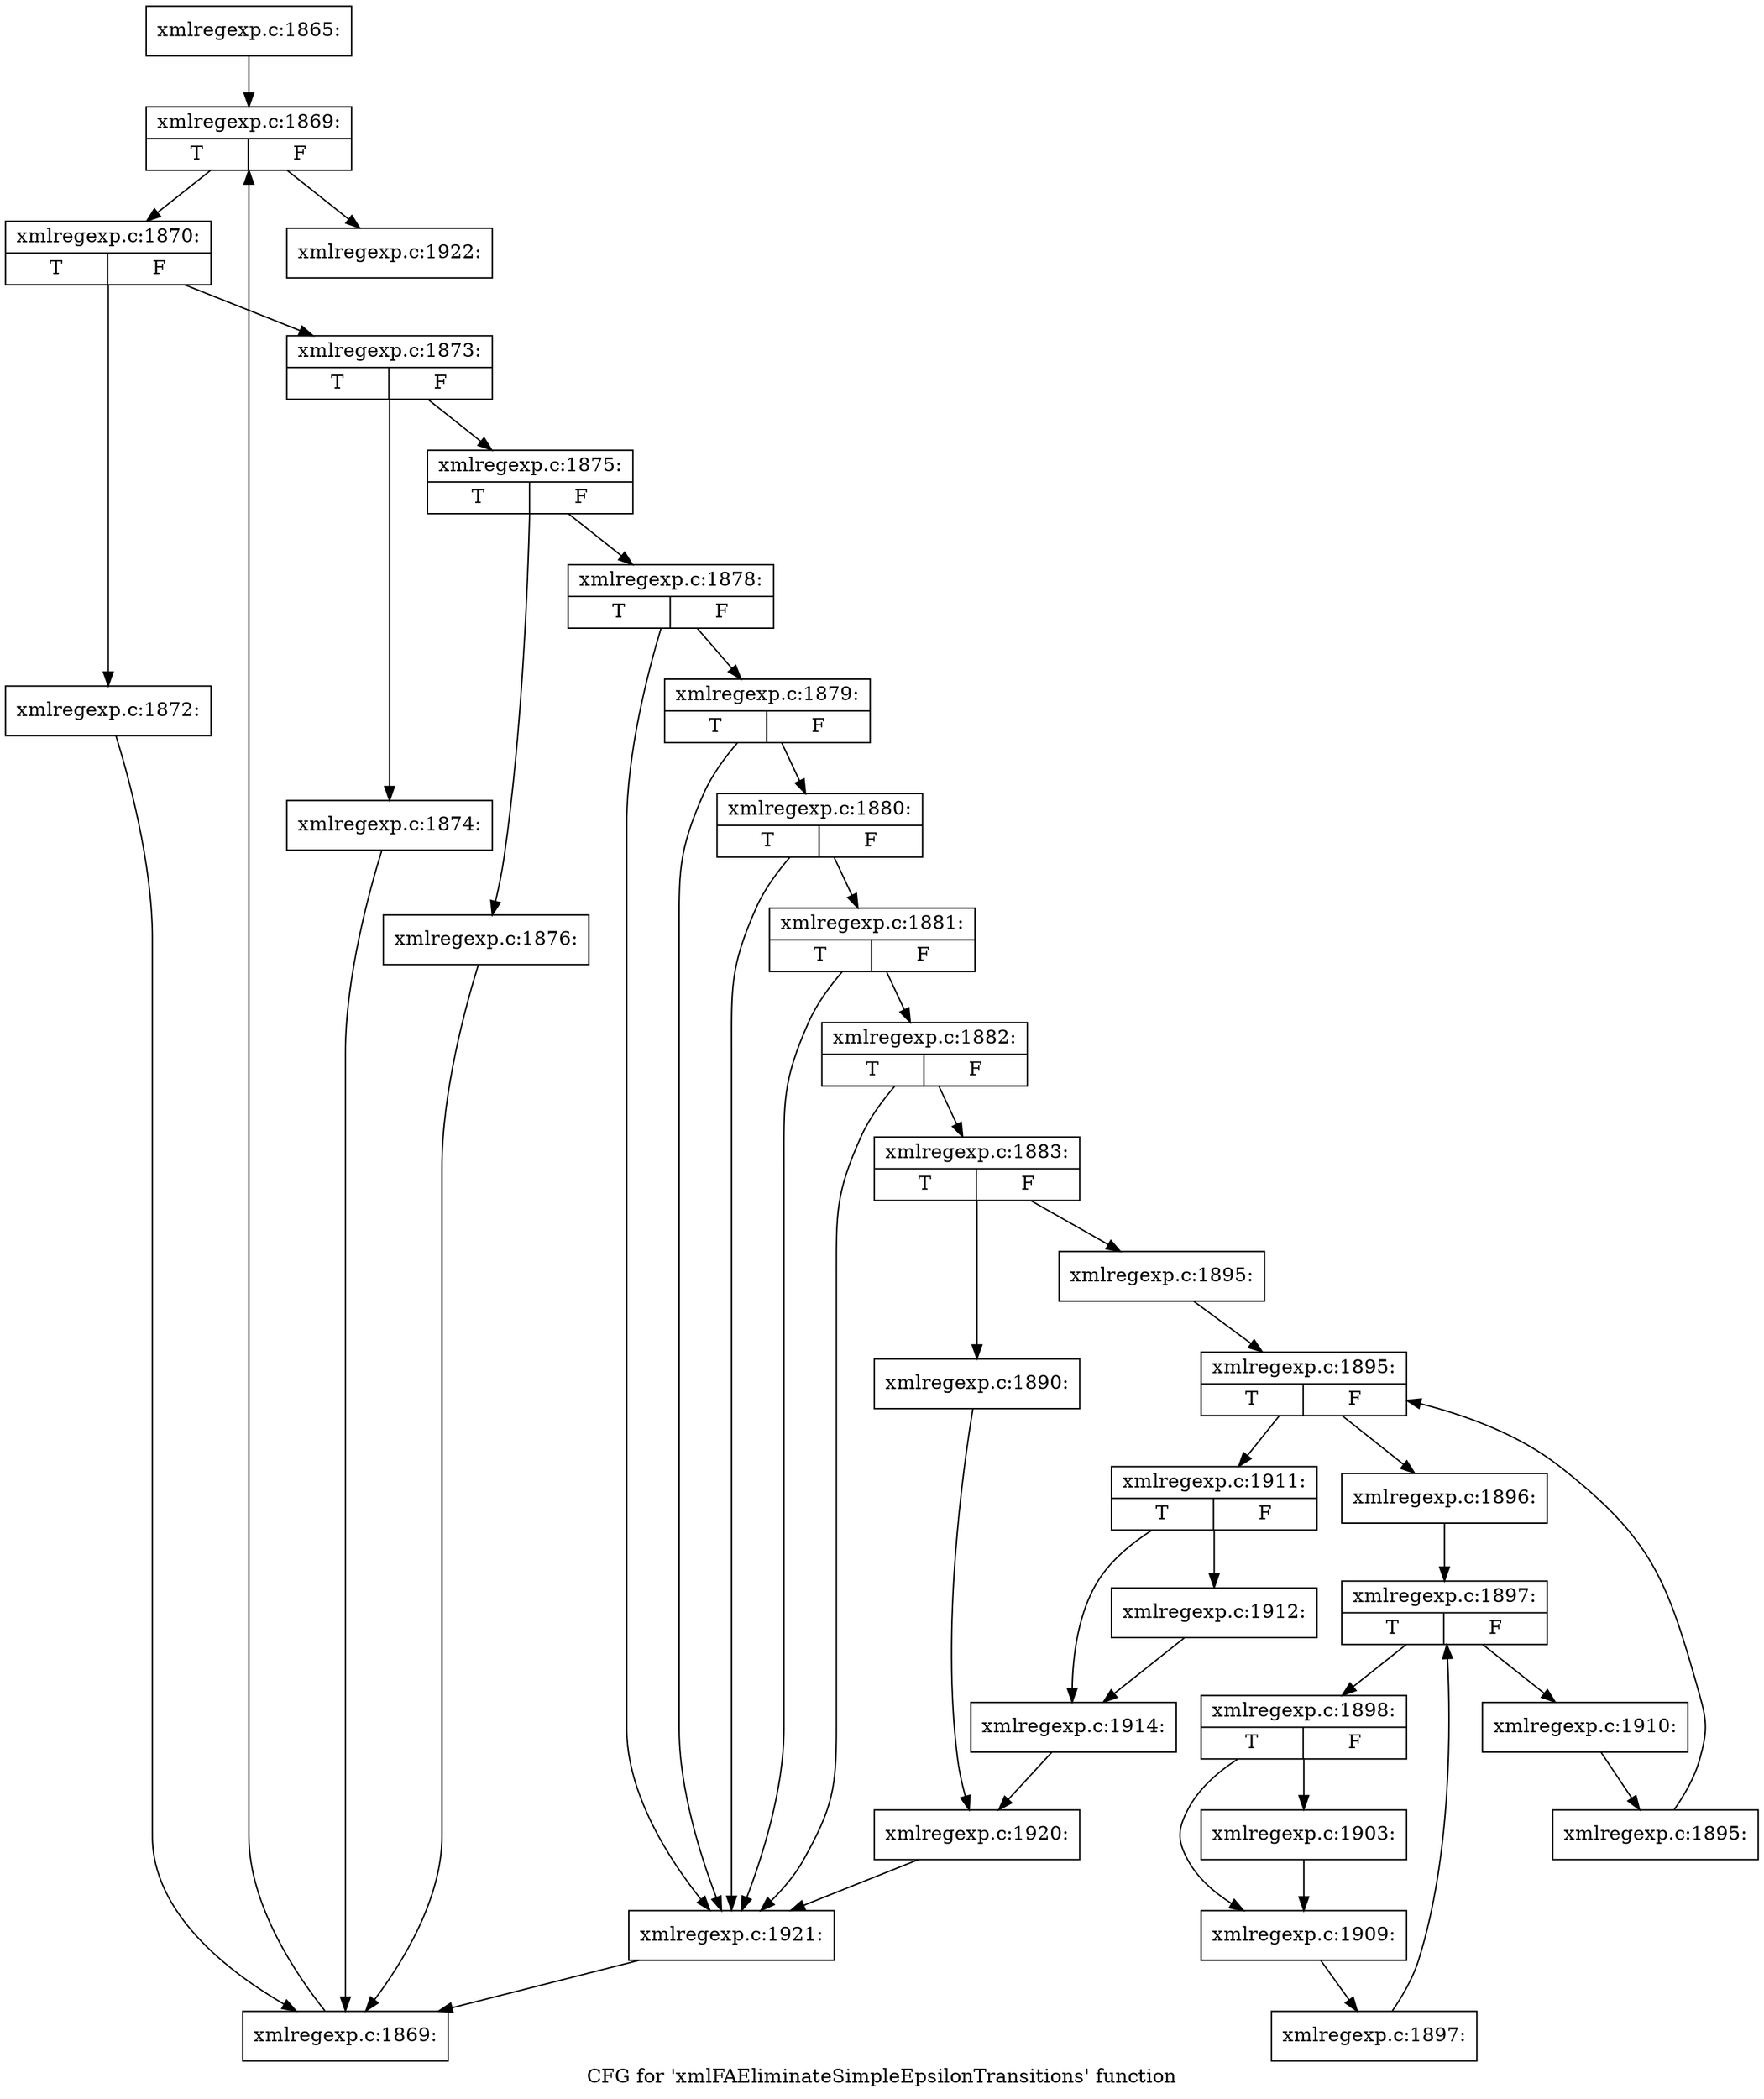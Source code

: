 digraph "CFG for 'xmlFAEliminateSimpleEpsilonTransitions' function" {
	label="CFG for 'xmlFAEliminateSimpleEpsilonTransitions' function";

	Node0x4350450 [shape=record,label="{xmlregexp.c:1865:}"];
	Node0x4350450 -> Node0x436abb0;
	Node0x436abb0 [shape=record,label="{xmlregexp.c:1869:|{<s0>T|<s1>F}}"];
	Node0x436abb0 -> Node0x436ae90;
	Node0x436abb0 -> Node0x436aa10;
	Node0x436ae90 [shape=record,label="{xmlregexp.c:1870:|{<s0>T|<s1>F}}"];
	Node0x436ae90 -> Node0x436b700;
	Node0x436ae90 -> Node0x436b750;
	Node0x436b700 [shape=record,label="{xmlregexp.c:1872:}"];
	Node0x436b700 -> Node0x436ae00;
	Node0x436b750 [shape=record,label="{xmlregexp.c:1873:|{<s0>T|<s1>F}}"];
	Node0x436b750 -> Node0x436bb00;
	Node0x436b750 -> Node0x436bb50;
	Node0x436bb00 [shape=record,label="{xmlregexp.c:1874:}"];
	Node0x436bb00 -> Node0x436ae00;
	Node0x436bb50 [shape=record,label="{xmlregexp.c:1875:|{<s0>T|<s1>F}}"];
	Node0x436bb50 -> Node0x436c030;
	Node0x436bb50 -> Node0x436c080;
	Node0x436c030 [shape=record,label="{xmlregexp.c:1876:}"];
	Node0x436c030 -> Node0x436ae00;
	Node0x436c080 [shape=record,label="{xmlregexp.c:1878:|{<s0>T|<s1>F}}"];
	Node0x436c080 -> Node0x436c780;
	Node0x436c080 -> Node0x436c5b0;
	Node0x436c780 [shape=record,label="{xmlregexp.c:1879:|{<s0>T|<s1>F}}"];
	Node0x436c780 -> Node0x436c700;
	Node0x436c780 -> Node0x436c5b0;
	Node0x436c700 [shape=record,label="{xmlregexp.c:1880:|{<s0>T|<s1>F}}"];
	Node0x436c700 -> Node0x436c680;
	Node0x436c700 -> Node0x436c5b0;
	Node0x436c680 [shape=record,label="{xmlregexp.c:1881:|{<s0>T|<s1>F}}"];
	Node0x436c680 -> Node0x436c600;
	Node0x436c680 -> Node0x436c5b0;
	Node0x436c600 [shape=record,label="{xmlregexp.c:1882:|{<s0>T|<s1>F}}"];
	Node0x436c600 -> Node0x436c560;
	Node0x436c600 -> Node0x436c5b0;
	Node0x436c560 [shape=record,label="{xmlregexp.c:1883:|{<s0>T|<s1>F}}"];
	Node0x436c560 -> Node0x436e7a0;
	Node0x436c560 -> Node0x436e840;
	Node0x436e7a0 [shape=record,label="{xmlregexp.c:1890:}"];
	Node0x436e7a0 -> Node0x436e7f0;
	Node0x436e840 [shape=record,label="{xmlregexp.c:1895:}"];
	Node0x436e840 -> Node0x436ef30;
	Node0x436ef30 [shape=record,label="{xmlregexp.c:1895:|{<s0>T|<s1>F}}"];
	Node0x436ef30 -> Node0x436f210;
	Node0x436ef30 -> Node0x436ed90;
	Node0x436f210 [shape=record,label="{xmlregexp.c:1896:}"];
	Node0x436f210 -> Node0x436fec0;
	Node0x436fec0 [shape=record,label="{xmlregexp.c:1897:|{<s0>T|<s1>F}}"];
	Node0x436fec0 -> Node0x43701a0;
	Node0x436fec0 -> Node0x436fd20;
	Node0x43701a0 [shape=record,label="{xmlregexp.c:1898:|{<s0>T|<s1>F}}"];
	Node0x43701a0 -> Node0x4370670;
	Node0x43701a0 -> Node0x43706c0;
	Node0x4370670 [shape=record,label="{xmlregexp.c:1903:}"];
	Node0x4370670 -> Node0x43706c0;
	Node0x43706c0 [shape=record,label="{xmlregexp.c:1909:}"];
	Node0x43706c0 -> Node0x4370110;
	Node0x4370110 [shape=record,label="{xmlregexp.c:1897:}"];
	Node0x4370110 -> Node0x436fec0;
	Node0x436fd20 [shape=record,label="{xmlregexp.c:1910:}"];
	Node0x436fd20 -> Node0x436f180;
	Node0x436f180 [shape=record,label="{xmlregexp.c:1895:}"];
	Node0x436f180 -> Node0x436ef30;
	Node0x436ed90 [shape=record,label="{xmlregexp.c:1911:|{<s0>T|<s1>F}}"];
	Node0x436ed90 -> Node0x4372cf0;
	Node0x436ed90 -> Node0x4372d40;
	Node0x4372cf0 [shape=record,label="{xmlregexp.c:1912:}"];
	Node0x4372cf0 -> Node0x4372d40;
	Node0x4372d40 [shape=record,label="{xmlregexp.c:1914:}"];
	Node0x4372d40 -> Node0x436e7f0;
	Node0x436e7f0 [shape=record,label="{xmlregexp.c:1920:}"];
	Node0x436e7f0 -> Node0x436c5b0;
	Node0x436c5b0 [shape=record,label="{xmlregexp.c:1921:}"];
	Node0x436c5b0 -> Node0x436ae00;
	Node0x436ae00 [shape=record,label="{xmlregexp.c:1869:}"];
	Node0x436ae00 -> Node0x436abb0;
	Node0x436aa10 [shape=record,label="{xmlregexp.c:1922:}"];
}
